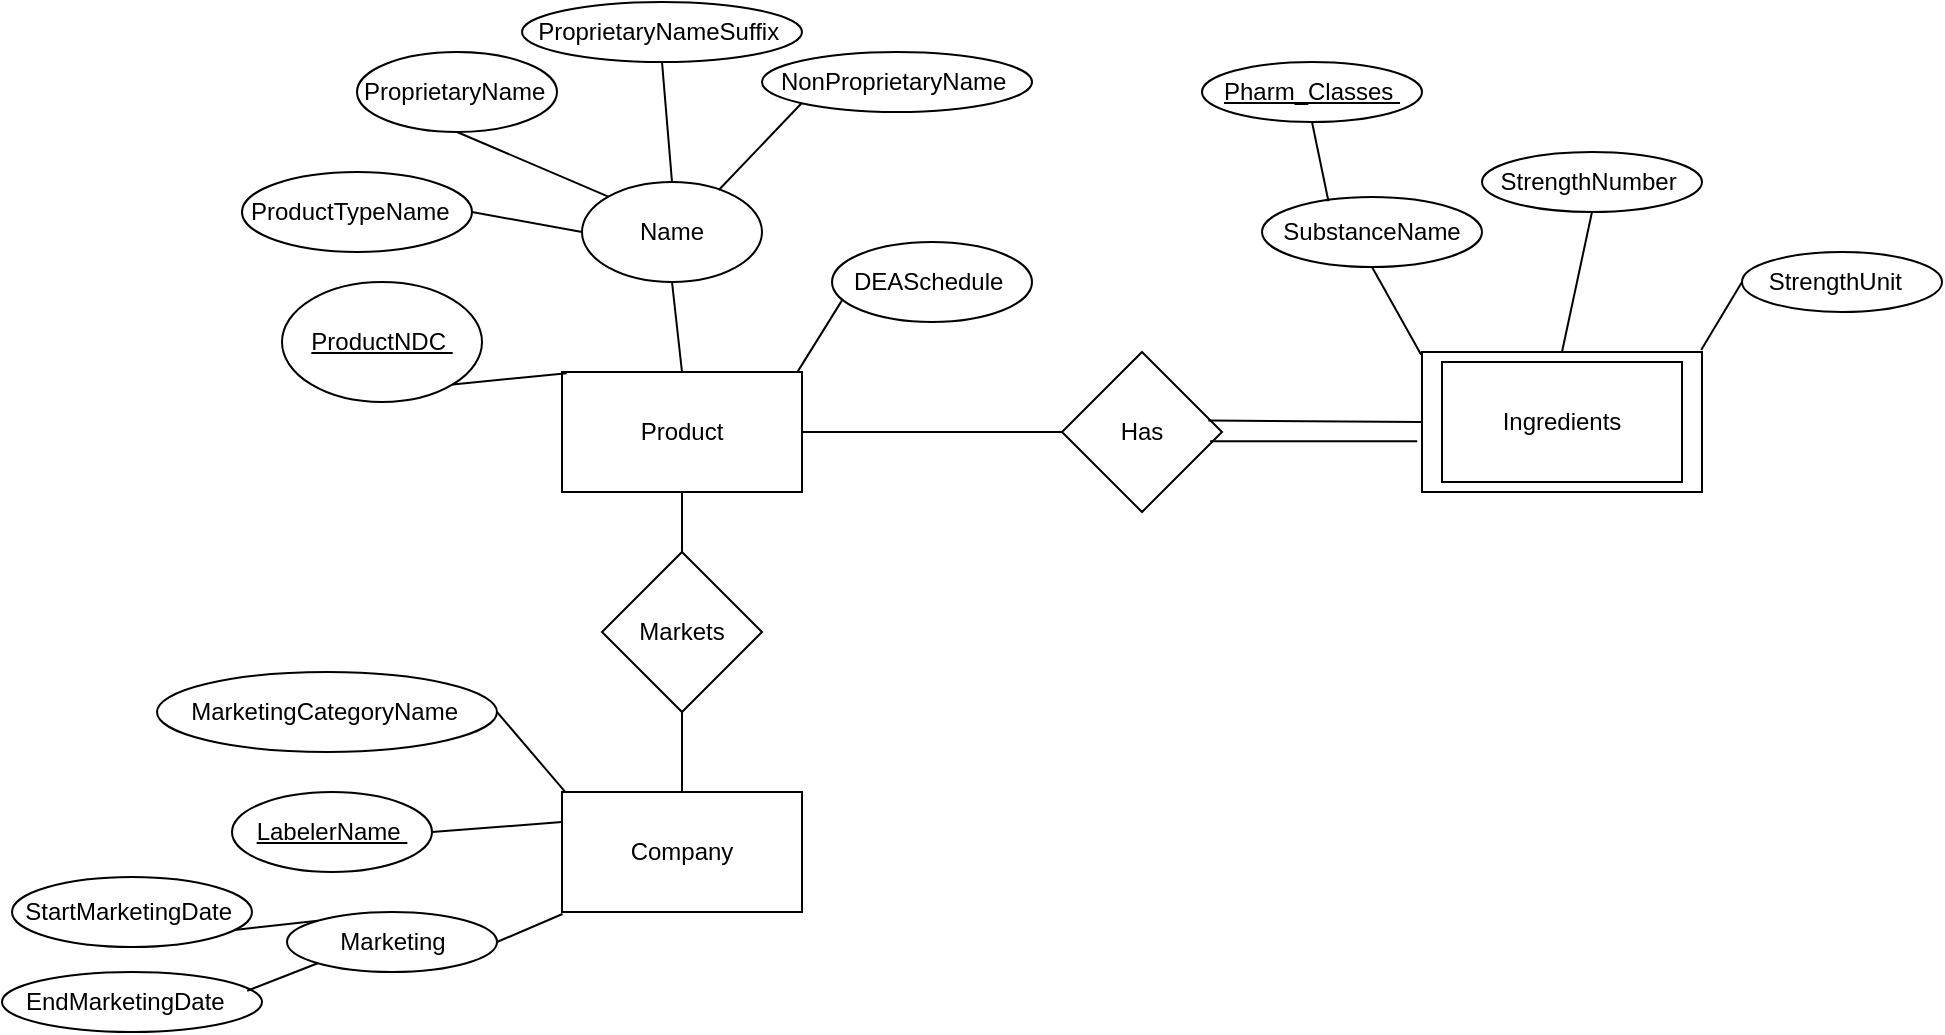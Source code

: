 <mxfile version="12.1.0" type="device" pages="1"><diagram id="XSKuoYkONoXVQA8xiWgH" name="Page-1"><mxGraphModel dx="1874" dy="1572" grid="1" gridSize="10" guides="1" tooltips="1" connect="1" arrows="1" fold="1" page="1" pageScale="1" pageWidth="850" pageHeight="1100" math="0" shadow="0"><root><mxCell id="0"/><mxCell id="1" parent="0"/><mxCell id="E2wCIvyx-kLC3Cpe6bQm-1" value="Product" style="rounded=0;whiteSpace=wrap;html=1;" vertex="1" parent="1"><mxGeometry x="140" y="170" width="120" height="60" as="geometry"/></mxCell><mxCell id="E2wCIvyx-kLC3Cpe6bQm-2" value="&lt;u&gt;ProductNDC&amp;nbsp;&lt;/u&gt;" style="ellipse;whiteSpace=wrap;html=1;" vertex="1" parent="1"><mxGeometry y="125" width="100" height="60" as="geometry"/></mxCell><mxCell id="E2wCIvyx-kLC3Cpe6bQm-5" value="" style="endArrow=none;html=1;entryX=0.02;entryY=0.01;entryDx=0;entryDy=0;entryPerimeter=0;exitX=1;exitY=1;exitDx=0;exitDy=0;" edge="1" parent="1" source="E2wCIvyx-kLC3Cpe6bQm-2" target="E2wCIvyx-kLC3Cpe6bQm-1"><mxGeometry width="50" height="50" relative="1" as="geometry"><mxPoint x="160" y="75" as="sourcePoint"/><mxPoint x="210" y="25" as="targetPoint"/></mxGeometry></mxCell><mxCell id="E2wCIvyx-kLC3Cpe6bQm-6" value="Name" style="ellipse;whiteSpace=wrap;html=1;" vertex="1" parent="1"><mxGeometry x="150" y="75" width="90" height="50" as="geometry"/></mxCell><mxCell id="E2wCIvyx-kLC3Cpe6bQm-7" value="" style="endArrow=none;html=1;exitX=0.5;exitY=0;exitDx=0;exitDy=0;entryX=0.5;entryY=1;entryDx=0;entryDy=0;" edge="1" parent="1" source="E2wCIvyx-kLC3Cpe6bQm-1" target="E2wCIvyx-kLC3Cpe6bQm-6"><mxGeometry width="50" height="50" relative="1" as="geometry"><mxPoint x="320" y="110" as="sourcePoint"/><mxPoint x="370" y="60" as="targetPoint"/></mxGeometry></mxCell><mxCell id="E2wCIvyx-kLC3Cpe6bQm-8" value="ProductTypeName&amp;nbsp;&amp;nbsp;" style="ellipse;whiteSpace=wrap;html=1;" vertex="1" parent="1"><mxGeometry x="-20" y="70" width="115" height="40" as="geometry"/></mxCell><mxCell id="E2wCIvyx-kLC3Cpe6bQm-9" value="ProprietaryName&amp;nbsp;" style="ellipse;whiteSpace=wrap;html=1;" vertex="1" parent="1"><mxGeometry x="37.5" y="10" width="100" height="40" as="geometry"/></mxCell><mxCell id="E2wCIvyx-kLC3Cpe6bQm-10" value="ProprietaryNameSuffix&amp;nbsp;" style="ellipse;whiteSpace=wrap;html=1;" vertex="1" parent="1"><mxGeometry x="120" y="-15" width="140" height="30" as="geometry"/></mxCell><mxCell id="E2wCIvyx-kLC3Cpe6bQm-11" value="NonProprietaryName&amp;nbsp;" style="ellipse;whiteSpace=wrap;html=1;" vertex="1" parent="1"><mxGeometry x="240" y="10" width="135" height="30" as="geometry"/></mxCell><mxCell id="E2wCIvyx-kLC3Cpe6bQm-12" value="" style="endArrow=none;html=1;entryX=1;entryY=0.5;entryDx=0;entryDy=0;exitX=0;exitY=0.5;exitDx=0;exitDy=0;" edge="1" parent="1" source="E2wCIvyx-kLC3Cpe6bQm-6" target="E2wCIvyx-kLC3Cpe6bQm-8"><mxGeometry width="50" height="50" relative="1" as="geometry"><mxPoint x="30" y="310" as="sourcePoint"/><mxPoint x="80" y="260" as="targetPoint"/></mxGeometry></mxCell><mxCell id="E2wCIvyx-kLC3Cpe6bQm-13" value="" style="endArrow=none;html=1;entryX=0.5;entryY=1;entryDx=0;entryDy=0;exitX=0;exitY=0;exitDx=0;exitDy=0;" edge="1" parent="1" source="E2wCIvyx-kLC3Cpe6bQm-6" target="E2wCIvyx-kLC3Cpe6bQm-9"><mxGeometry width="50" height="50" relative="1" as="geometry"><mxPoint x="30" y="310" as="sourcePoint"/><mxPoint x="80" y="260" as="targetPoint"/></mxGeometry></mxCell><mxCell id="E2wCIvyx-kLC3Cpe6bQm-14" value="" style="endArrow=none;html=1;entryX=0.5;entryY=1;entryDx=0;entryDy=0;exitX=0.5;exitY=0;exitDx=0;exitDy=0;" edge="1" parent="1" source="E2wCIvyx-kLC3Cpe6bQm-6" target="E2wCIvyx-kLC3Cpe6bQm-10"><mxGeometry width="50" height="50" relative="1" as="geometry"><mxPoint x="290" y="120" as="sourcePoint"/><mxPoint x="340" y="70" as="targetPoint"/></mxGeometry></mxCell><mxCell id="E2wCIvyx-kLC3Cpe6bQm-15" value="" style="endArrow=none;html=1;entryX=0;entryY=1;entryDx=0;entryDy=0;exitX=0.76;exitY=0.08;exitDx=0;exitDy=0;exitPerimeter=0;" edge="1" parent="1" source="E2wCIvyx-kLC3Cpe6bQm-6" target="E2wCIvyx-kLC3Cpe6bQm-11"><mxGeometry width="50" height="50" relative="1" as="geometry"><mxPoint x="267.5" y="150" as="sourcePoint"/><mxPoint x="317.5" y="100" as="targetPoint"/></mxGeometry></mxCell><mxCell id="E2wCIvyx-kLC3Cpe6bQm-17" value="Has" style="rhombus;whiteSpace=wrap;html=1;" vertex="1" parent="1"><mxGeometry x="390" y="160" width="80" height="80" as="geometry"/></mxCell><mxCell id="E2wCIvyx-kLC3Cpe6bQm-18" value="" style="endArrow=none;html=1;entryX=0;entryY=0.5;entryDx=0;entryDy=0;exitX=1;exitY=0.5;exitDx=0;exitDy=0;" edge="1" parent="1" source="E2wCIvyx-kLC3Cpe6bQm-1" target="E2wCIvyx-kLC3Cpe6bQm-17"><mxGeometry width="50" height="50" relative="1" as="geometry"><mxPoint x="300" y="265" as="sourcePoint"/><mxPoint x="350" y="215" as="targetPoint"/></mxGeometry></mxCell><mxCell id="E2wCIvyx-kLC3Cpe6bQm-21" value="SubstanceName" style="ellipse;whiteSpace=wrap;html=1;" vertex="1" parent="1"><mxGeometry x="490" y="82.5" width="110" height="35" as="geometry"/></mxCell><mxCell id="E2wCIvyx-kLC3Cpe6bQm-22" value="StrengthNumber&amp;nbsp;" style="ellipse;whiteSpace=wrap;html=1;" vertex="1" parent="1"><mxGeometry x="600" y="60" width="110" height="30" as="geometry"/></mxCell><mxCell id="E2wCIvyx-kLC3Cpe6bQm-24" value="" style="group" vertex="1" connectable="0" parent="1"><mxGeometry x="570" y="160" width="140" height="70" as="geometry"/></mxCell><mxCell id="E2wCIvyx-kLC3Cpe6bQm-16" value="" style="rounded=0;whiteSpace=wrap;html=1;" vertex="1" parent="E2wCIvyx-kLC3Cpe6bQm-24"><mxGeometry width="140" height="70" as="geometry"/></mxCell><mxCell id="E2wCIvyx-kLC3Cpe6bQm-23" value="&lt;span style=&quot;white-space: normal&quot;&gt;Ingredients&lt;/span&gt;" style="rounded=0;whiteSpace=wrap;html=1;" vertex="1" parent="E2wCIvyx-kLC3Cpe6bQm-24"><mxGeometry x="10" y="5" width="120" height="60" as="geometry"/></mxCell><mxCell id="E2wCIvyx-kLC3Cpe6bQm-25" value="" style="endArrow=none;html=1;entryX=0.925;entryY=0.558;entryDx=0;entryDy=0;entryPerimeter=0;exitX=-0.017;exitY=0.637;exitDx=0;exitDy=0;exitPerimeter=0;" edge="1" parent="1" source="E2wCIvyx-kLC3Cpe6bQm-16" target="E2wCIvyx-kLC3Cpe6bQm-17"><mxGeometry width="50" height="50" relative="1" as="geometry"><mxPoint x="570" y="205" as="sourcePoint"/><mxPoint x="500" y="260" as="targetPoint"/></mxGeometry></mxCell><mxCell id="E2wCIvyx-kLC3Cpe6bQm-26" value="" style="endArrow=none;html=1;entryX=0;entryY=0.5;entryDx=0;entryDy=0;exitX=0.915;exitY=0.428;exitDx=0;exitDy=0;exitPerimeter=0;" edge="1" parent="1" source="E2wCIvyx-kLC3Cpe6bQm-17" target="E2wCIvyx-kLC3Cpe6bQm-16"><mxGeometry width="50" height="50" relative="1" as="geometry"><mxPoint x="490" y="185" as="sourcePoint"/><mxPoint x="540" y="135" as="targetPoint"/></mxGeometry></mxCell><mxCell id="E2wCIvyx-kLC3Cpe6bQm-27" value="DEASchedule&amp;nbsp;" style="ellipse;whiteSpace=wrap;html=1;" vertex="1" parent="1"><mxGeometry x="275" y="105" width="100" height="40" as="geometry"/></mxCell><mxCell id="E2wCIvyx-kLC3Cpe6bQm-28" value="" style="endArrow=none;html=1;entryX=0.05;entryY=0.73;entryDx=0;entryDy=0;entryPerimeter=0;exitX=0.98;exitY=0.003;exitDx=0;exitDy=0;exitPerimeter=0;" edge="1" parent="1" source="E2wCIvyx-kLC3Cpe6bQm-1" target="E2wCIvyx-kLC3Cpe6bQm-27"><mxGeometry width="50" height="50" relative="1" as="geometry"><mxPoint x="-20" y="310" as="sourcePoint"/><mxPoint x="30" y="260" as="targetPoint"/></mxGeometry></mxCell><mxCell id="E2wCIvyx-kLC3Cpe6bQm-29" value="StrengthUnit&amp;nbsp;&amp;nbsp;" style="ellipse;whiteSpace=wrap;html=1;" vertex="1" parent="1"><mxGeometry x="730" y="110" width="100" height="30" as="geometry"/></mxCell><mxCell id="E2wCIvyx-kLC3Cpe6bQm-30" value="" style="endArrow=none;html=1;entryX=-0.003;entryY=0.02;entryDx=0;entryDy=0;entryPerimeter=0;exitX=0.5;exitY=1;exitDx=0;exitDy=0;" edge="1" parent="1" source="E2wCIvyx-kLC3Cpe6bQm-21" target="E2wCIvyx-kLC3Cpe6bQm-16"><mxGeometry width="50" height="50" relative="1" as="geometry"><mxPoint x="480" y="185" as="sourcePoint"/><mxPoint x="530" y="135" as="targetPoint"/></mxGeometry></mxCell><mxCell id="E2wCIvyx-kLC3Cpe6bQm-31" value="" style="endArrow=none;html=1;entryX=0.5;entryY=1;entryDx=0;entryDy=0;exitX=0.5;exitY=0;exitDx=0;exitDy=0;" edge="1" parent="1" source="E2wCIvyx-kLC3Cpe6bQm-16" target="E2wCIvyx-kLC3Cpe6bQm-22"><mxGeometry width="50" height="50" relative="1" as="geometry"><mxPoint x="600" y="300" as="sourcePoint"/><mxPoint x="650" y="250" as="targetPoint"/></mxGeometry></mxCell><mxCell id="E2wCIvyx-kLC3Cpe6bQm-32" value="" style="endArrow=none;html=1;entryX=0;entryY=0.5;entryDx=0;entryDy=0;exitX=0.997;exitY=-0.014;exitDx=0;exitDy=0;exitPerimeter=0;" edge="1" parent="1" source="E2wCIvyx-kLC3Cpe6bQm-16" target="E2wCIvyx-kLC3Cpe6bQm-29"><mxGeometry width="50" height="50" relative="1" as="geometry"><mxPoint x="670" y="275" as="sourcePoint"/><mxPoint x="720" y="225" as="targetPoint"/></mxGeometry></mxCell><mxCell id="E2wCIvyx-kLC3Cpe6bQm-33" value="&lt;u&gt;Pharm_Classes&amp;nbsp;&lt;/u&gt;" style="ellipse;whiteSpace=wrap;html=1;" vertex="1" parent="1"><mxGeometry x="460" y="15" width="110" height="30" as="geometry"/></mxCell><mxCell id="E2wCIvyx-kLC3Cpe6bQm-34" value="" style="endArrow=none;html=1;entryX=0.302;entryY=0.06;entryDx=0;entryDy=0;exitX=0.5;exitY=1;exitDx=0;exitDy=0;entryPerimeter=0;" edge="1" parent="1" source="E2wCIvyx-kLC3Cpe6bQm-33" target="E2wCIvyx-kLC3Cpe6bQm-21"><mxGeometry width="50" height="50" relative="1" as="geometry"><mxPoint x="420" y="95" as="sourcePoint"/><mxPoint x="470" y="45" as="targetPoint"/></mxGeometry></mxCell><mxCell id="E2wCIvyx-kLC3Cpe6bQm-46" value="Markets" style="rhombus;whiteSpace=wrap;html=1;" vertex="1" parent="1"><mxGeometry x="160" y="260" width="80" height="80" as="geometry"/></mxCell><mxCell id="E2wCIvyx-kLC3Cpe6bQm-47" value="" style="group" vertex="1" connectable="0" parent="1"><mxGeometry x="-140" y="320" width="400" height="180" as="geometry"/></mxCell><mxCell id="E2wCIvyx-kLC3Cpe6bQm-35" value="Company" style="rounded=0;whiteSpace=wrap;html=1;" vertex="1" parent="E2wCIvyx-kLC3Cpe6bQm-47"><mxGeometry x="280" y="60" width="120" height="60" as="geometry"/></mxCell><mxCell id="E2wCIvyx-kLC3Cpe6bQm-36" value="&lt;u&gt;LabelerName&amp;nbsp;&lt;/u&gt;" style="ellipse;whiteSpace=wrap;html=1;" vertex="1" parent="E2wCIvyx-kLC3Cpe6bQm-47"><mxGeometry x="115" y="60" width="100" height="40" as="geometry"/></mxCell><mxCell id="E2wCIvyx-kLC3Cpe6bQm-37" value="StartMarketingDate&amp;nbsp;" style="ellipse;whiteSpace=wrap;html=1;" vertex="1" parent="E2wCIvyx-kLC3Cpe6bQm-47"><mxGeometry x="5" y="102.5" width="120" height="35" as="geometry"/></mxCell><mxCell id="E2wCIvyx-kLC3Cpe6bQm-38" value="EndMarketingDate&amp;nbsp;&amp;nbsp;" style="ellipse;whiteSpace=wrap;html=1;" vertex="1" parent="E2wCIvyx-kLC3Cpe6bQm-47"><mxGeometry y="150" width="130" height="30" as="geometry"/></mxCell><mxCell id="E2wCIvyx-kLC3Cpe6bQm-39" value="Marketing" style="ellipse;whiteSpace=wrap;html=1;" vertex="1" parent="E2wCIvyx-kLC3Cpe6bQm-47"><mxGeometry x="142.5" y="120" width="105" height="30" as="geometry"/></mxCell><mxCell id="E2wCIvyx-kLC3Cpe6bQm-40" value="MarketingCategoryName&amp;nbsp;" style="ellipse;whiteSpace=wrap;html=1;" vertex="1" parent="E2wCIvyx-kLC3Cpe6bQm-47"><mxGeometry x="77.5" width="170" height="40" as="geometry"/></mxCell><mxCell id="E2wCIvyx-kLC3Cpe6bQm-41" value="" style="endArrow=none;html=1;entryX=0.015;entryY=0.003;entryDx=0;entryDy=0;entryPerimeter=0;exitX=1;exitY=0.5;exitDx=0;exitDy=0;" edge="1" parent="E2wCIvyx-kLC3Cpe6bQm-47" source="E2wCIvyx-kLC3Cpe6bQm-40" target="E2wCIvyx-kLC3Cpe6bQm-35"><mxGeometry width="50" height="50" relative="1" as="geometry"><mxPoint x="255" y="50" as="sourcePoint"/><mxPoint x="305" as="targetPoint"/></mxGeometry></mxCell><mxCell id="E2wCIvyx-kLC3Cpe6bQm-42" value="" style="endArrow=none;html=1;entryX=0;entryY=0.25;entryDx=0;entryDy=0;exitX=1;exitY=0.5;exitDx=0;exitDy=0;" edge="1" parent="E2wCIvyx-kLC3Cpe6bQm-47" source="E2wCIvyx-kLC3Cpe6bQm-36" target="E2wCIvyx-kLC3Cpe6bQm-35"><mxGeometry width="50" height="50" relative="1" as="geometry"><mxPoint x="197.5" y="110" as="sourcePoint"/><mxPoint x="247.5" y="60" as="targetPoint"/></mxGeometry></mxCell><mxCell id="E2wCIvyx-kLC3Cpe6bQm-43" value="" style="endArrow=none;html=1;entryX=0.002;entryY=1.017;entryDx=0;entryDy=0;entryPerimeter=0;exitX=1;exitY=0.5;exitDx=0;exitDy=0;" edge="1" parent="E2wCIvyx-kLC3Cpe6bQm-47" source="E2wCIvyx-kLC3Cpe6bQm-39" target="E2wCIvyx-kLC3Cpe6bQm-35"><mxGeometry width="50" height="50" relative="1" as="geometry"><mxPoint x="280" y="175" as="sourcePoint"/><mxPoint x="330" y="125" as="targetPoint"/></mxGeometry></mxCell><mxCell id="E2wCIvyx-kLC3Cpe6bQm-44" value="" style="endArrow=none;html=1;entryX=0;entryY=0;entryDx=0;entryDy=0;exitX=0.927;exitY=0.757;exitDx=0;exitDy=0;exitPerimeter=0;" edge="1" parent="E2wCIvyx-kLC3Cpe6bQm-47" source="E2wCIvyx-kLC3Cpe6bQm-37" target="E2wCIvyx-kLC3Cpe6bQm-39"><mxGeometry width="50" height="50" relative="1" as="geometry"><mxPoint x="120" y="230" as="sourcePoint"/><mxPoint x="170" y="180" as="targetPoint"/></mxGeometry></mxCell><mxCell id="E2wCIvyx-kLC3Cpe6bQm-45" value="" style="endArrow=none;html=1;entryX=0;entryY=1;entryDx=0;entryDy=0;exitX=0.943;exitY=0.313;exitDx=0;exitDy=0;exitPerimeter=0;" edge="1" parent="E2wCIvyx-kLC3Cpe6bQm-47" source="E2wCIvyx-kLC3Cpe6bQm-38" target="E2wCIvyx-kLC3Cpe6bQm-39"><mxGeometry width="50" height="50" relative="1" as="geometry"><mxPoint x="112.5" y="240" as="sourcePoint"/><mxPoint x="162.5" y="190" as="targetPoint"/></mxGeometry></mxCell><mxCell id="E2wCIvyx-kLC3Cpe6bQm-48" value="" style="endArrow=none;html=1;entryX=0.5;entryY=1;entryDx=0;entryDy=0;exitX=0.5;exitY=0;exitDx=0;exitDy=0;" edge="1" parent="1" source="E2wCIvyx-kLC3Cpe6bQm-46" target="E2wCIvyx-kLC3Cpe6bQm-1"><mxGeometry width="50" height="50" relative="1" as="geometry"><mxPoint x="235" y="300" as="sourcePoint"/><mxPoint x="285" y="250" as="targetPoint"/></mxGeometry></mxCell><mxCell id="E2wCIvyx-kLC3Cpe6bQm-49" value="" style="endArrow=none;html=1;entryX=0.5;entryY=1;entryDx=0;entryDy=0;exitX=0.5;exitY=0;exitDx=0;exitDy=0;" edge="1" parent="1" source="E2wCIvyx-kLC3Cpe6bQm-35" target="E2wCIvyx-kLC3Cpe6bQm-46"><mxGeometry width="50" height="50" relative="1" as="geometry"><mxPoint x="270" y="400" as="sourcePoint"/><mxPoint x="320" y="350" as="targetPoint"/></mxGeometry></mxCell></root></mxGraphModel></diagram></mxfile>